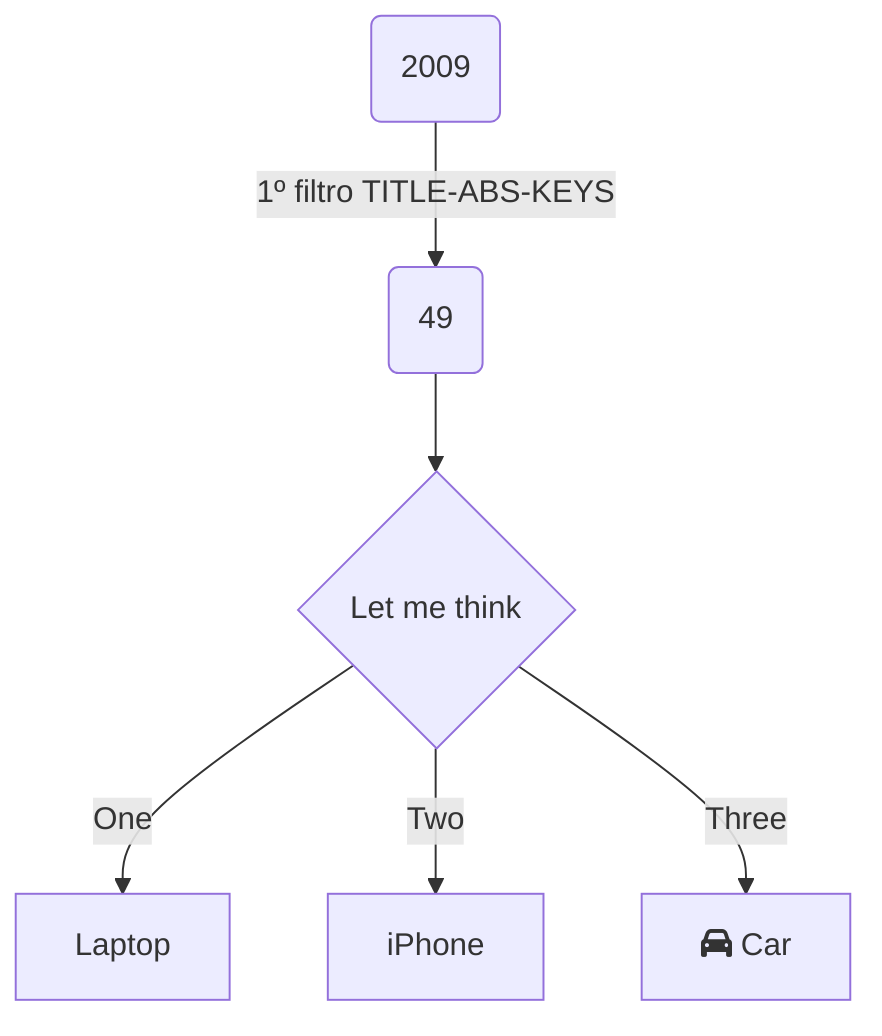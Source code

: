 flowchart TD
    A(2009) -->|1º filtro TITLE-ABS-KEYS| B(49)
    B --> C{Let me think}
    C -->|One| D[Laptop]
    C -->|Two| E[iPhone]
    C -->|Three| F[fa:fa-car Car]